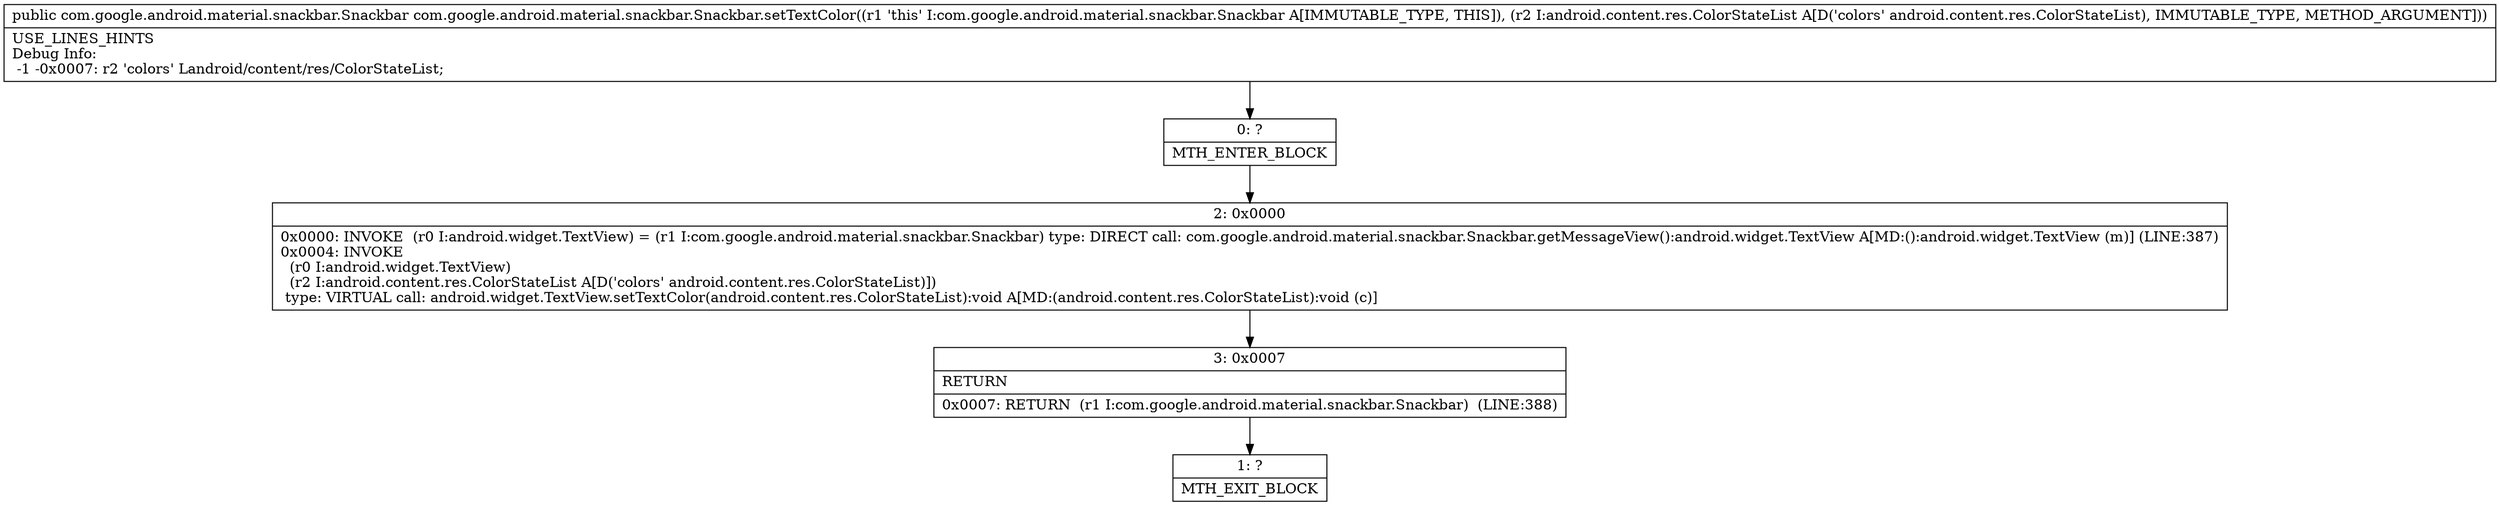 digraph "CFG forcom.google.android.material.snackbar.Snackbar.setTextColor(Landroid\/content\/res\/ColorStateList;)Lcom\/google\/android\/material\/snackbar\/Snackbar;" {
Node_0 [shape=record,label="{0\:\ ?|MTH_ENTER_BLOCK\l}"];
Node_2 [shape=record,label="{2\:\ 0x0000|0x0000: INVOKE  (r0 I:android.widget.TextView) = (r1 I:com.google.android.material.snackbar.Snackbar) type: DIRECT call: com.google.android.material.snackbar.Snackbar.getMessageView():android.widget.TextView A[MD:():android.widget.TextView (m)] (LINE:387)\l0x0004: INVOKE  \l  (r0 I:android.widget.TextView)\l  (r2 I:android.content.res.ColorStateList A[D('colors' android.content.res.ColorStateList)])\l type: VIRTUAL call: android.widget.TextView.setTextColor(android.content.res.ColorStateList):void A[MD:(android.content.res.ColorStateList):void (c)]\l}"];
Node_3 [shape=record,label="{3\:\ 0x0007|RETURN\l|0x0007: RETURN  (r1 I:com.google.android.material.snackbar.Snackbar)  (LINE:388)\l}"];
Node_1 [shape=record,label="{1\:\ ?|MTH_EXIT_BLOCK\l}"];
MethodNode[shape=record,label="{public com.google.android.material.snackbar.Snackbar com.google.android.material.snackbar.Snackbar.setTextColor((r1 'this' I:com.google.android.material.snackbar.Snackbar A[IMMUTABLE_TYPE, THIS]), (r2 I:android.content.res.ColorStateList A[D('colors' android.content.res.ColorStateList), IMMUTABLE_TYPE, METHOD_ARGUMENT]))  | USE_LINES_HINTS\lDebug Info:\l  \-1 \-0x0007: r2 'colors' Landroid\/content\/res\/ColorStateList;\l}"];
MethodNode -> Node_0;Node_0 -> Node_2;
Node_2 -> Node_3;
Node_3 -> Node_1;
}

